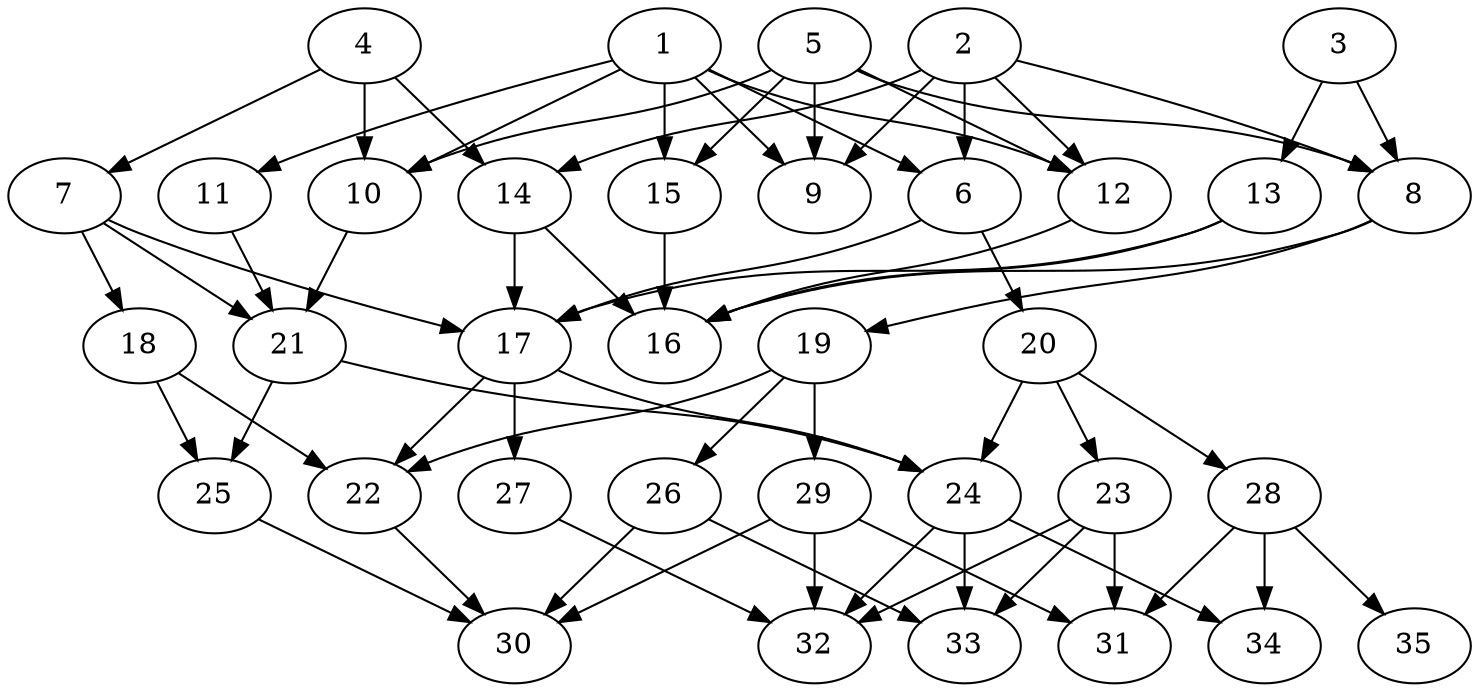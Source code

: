 // DAG (tier=2-normal, mode=compute, n=35, ccr=0.383, fat=0.647, density=0.474, regular=0.556, jump=0.188, mindata=524288, maxdata=8388608)
// DAG automatically generated by daggen at Sun Aug 24 16:33:33 2025
// /home/ermia/Project/Environments/daggen/bin/daggen --dot --ccr 0.383 --fat 0.647 --regular 0.556 --density 0.474 --jump 0.188 --mindata 524288 --maxdata 8388608 -n 35 
digraph G {
  1 [size="256026585310087348224", alpha="0.13", expect_size="128013292655043674112"]
  1 -> 6 [size ="322562118647808"]
  1 -> 9 [size ="322562118647808"]
  1 -> 10 [size ="322562118647808"]
  1 -> 11 [size ="322562118647808"]
  1 -> 12 [size ="322562118647808"]
  1 -> 15 [size ="322562118647808"]
  2 [size="285958050638050048", alpha="0.19", expect_size="142979025319025024"]
  2 -> 6 [size ="108535241244672"]
  2 -> 8 [size ="108535241244672"]
  2 -> 9 [size ="108535241244672"]
  2 -> 12 [size ="108535241244672"]
  2 -> 14 [size ="108535241244672"]
  3 [size="545027789155196731392", alpha="0.02", expect_size="272513894577598365696"]
  3 -> 8 [size ="533788341829632"]
  3 -> 13 [size ="533788341829632"]
  4 [size="96999183489456668672", alpha="0.08", expect_size="48499591744728334336"]
  4 -> 7 [size ="168889262538752"]
  4 -> 10 [size ="168889262538752"]
  4 -> 14 [size ="168889262538752"]
  5 [size="15264721427276528", alpha="0.07", expect_size="7632360713638264"]
  5 -> 8 [size ="261097445654528"]
  5 -> 9 [size ="261097445654528"]
  5 -> 10 [size ="261097445654528"]
  5 -> 12 [size ="261097445654528"]
  5 -> 15 [size ="261097445654528"]
  6 [size="72517915987465584", alpha="0.12", expect_size="36258957993732792"]
  6 -> 17 [size ="76659537477632"]
  6 -> 20 [size ="76659537477632"]
  7 [size="129020385574360224", alpha="0.03", expect_size="64510192787180112"]
  7 -> 17 [size ="154097017683968"]
  7 -> 18 [size ="154097017683968"]
  7 -> 21 [size ="154097017683968"]
  8 [size="1131313586492673", alpha="0.03", expect_size="565656793246336"]
  8 -> 16 [size ="110779588149248"]
  8 -> 19 [size ="110779588149248"]
  9 [size="5421333158680406", alpha="0.00", expect_size="2710666579340203"]
  10 [size="2290548101322772", alpha="0.04", expect_size="1145274050661386"]
  10 -> 21 [size ="44106034184192"]
  11 [size="4123586822305480704", alpha="0.13", expect_size="2061793411152740352"]
  11 -> 21 [size ="20571853160448"]
  12 [size="447845014277139", alpha="0.15", expect_size="223922507138569"]
  12 -> 16 [size ="13808395354112"]
  13 [size="124673641687878992", alpha="0.13", expect_size="62336820843939496"]
  13 -> 16 [size ="80770626486272"]
  13 -> 17 [size ="80770626486272"]
  14 [size="259135682688292225024", alpha="0.05", expect_size="129567841344146112512"]
  14 -> 16 [size ="325168249438208"]
  14 -> 17 [size ="325168249438208"]
  15 [size="8435236786215309", alpha="0.18", expect_size="4217618393107654"]
  15 -> 16 [size ="146078624120832"]
  16 [size="1375983705744787200", alpha="0.11", expect_size="687991852872393600"]
  17 [size="15445094922067116032", alpha="0.10", expect_size="7722547461033558016"]
  17 -> 22 [size ="49615462203392"]
  17 -> 24 [size ="49615462203392"]
  17 -> 27 [size ="49615462203392"]
  18 [size="378357418195740160", alpha="0.15", expect_size="189178709097870080"]
  18 -> 22 [size ="239475036782592"]
  18 -> 25 [size ="239475036782592"]
  19 [size="900118098616500", alpha="0.10", expect_size="450059049308250"]
  19 -> 22 [size ="106373597626368"]
  19 -> 26 [size ="106373597626368"]
  19 -> 29 [size ="106373597626368"]
  20 [size="191327479847484832", alpha="0.16", expect_size="95663739923742416"]
  20 -> 23 [size ="129297608081408"]
  20 -> 24 [size ="129297608081408"]
  20 -> 28 [size ="129297608081408"]
  21 [size="692985042839829760", alpha="0.14", expect_size="346492521419914880"]
  21 -> 24 [size ="516005499502592"]
  21 -> 25 [size ="516005499502592"]
  22 [size="12272562855131434", alpha="0.03", expect_size="6136281427565717"]
  22 -> 30 [size ="261753057312768"]
  23 [size="253139512806858816", alpha="0.10", expect_size="126569756403429408"]
  23 -> 31 [size ="208626098634752"]
  23 -> 32 [size ="208626098634752"]
  23 -> 33 [size ="208626098634752"]
  24 [size="712386062987695", alpha="0.11", expect_size="356193031493847"]
  24 -> 32 [size ="65438264328192"]
  24 -> 33 [size ="65438264328192"]
  24 -> 34 [size ="65438264328192"]
  25 [size="837028014852011904", alpha="0.11", expect_size="418514007426005952"]
  25 -> 30 [size ="458615567679488"]
  26 [size="932277051652571136", alpha="0.09", expect_size="466138525826285568"]
  26 -> 30 [size ="7634606358528"]
  26 -> 33 [size ="7634606358528"]
  27 [size="239903501237740371968", alpha="0.03", expect_size="119951750618870185984"]
  27 -> 32 [size ="308873781051392"]
  28 [size="559523949043337", alpha="0.03", expect_size="279761974521668"]
  28 -> 31 [size ="28338764644352"]
  28 -> 34 [size ="28338764644352"]
  28 -> 35 [size ="28338764644352"]
  29 [size="137464791995252736000", alpha="0.05", expect_size="68732395997626368000"]
  29 -> 30 [size ="213084064972800"]
  29 -> 31 [size ="213084064972800"]
  29 -> 32 [size ="213084064972800"]
  30 [size="1897486839862788096", alpha="0.13", expect_size="948743419931394048"]
  31 [size="441264421778787", alpha="0.08", expect_size="220632210889393"]
  32 [size="123733398878422912", alpha="0.07", expect_size="61866699439211456"]
  33 [size="309258085989074599936", alpha="0.17", expect_size="154629042994537299968"]
  34 [size="212329976064034996224", alpha="0.08", expect_size="106164988032017498112"]
  35 [size="421491716132911972352", alpha="0.01", expect_size="210745858066455986176"]
}